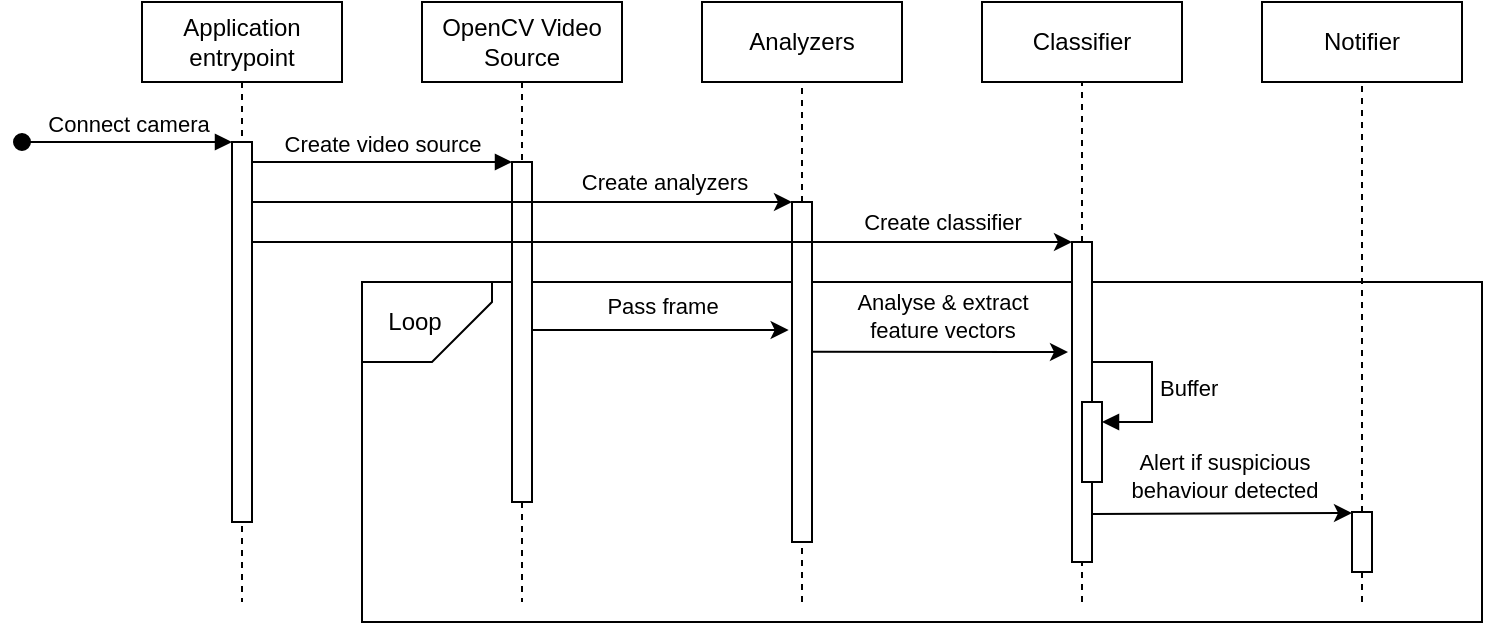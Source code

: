 <mxfile version="24.7.6">
  <diagram name="Page-1" id="2YBvvXClWsGukQMizWep">
    <mxGraphModel dx="1885" dy="688" grid="1" gridSize="10" guides="1" tooltips="1" connect="1" arrows="1" fold="1" page="1" pageScale="1" pageWidth="850" pageHeight="1100" math="0" shadow="0">
      <root>
        <mxCell id="0" />
        <mxCell id="1" parent="0" />
        <mxCell id="Y0u6VpjT35BPhAs2b1_--23" value="" style="whiteSpace=wrap;html=1;" vertex="1" parent="1">
          <mxGeometry x="150" y="180" width="560" height="170" as="geometry" />
        </mxCell>
        <mxCell id="aM9ryv3xv72pqoxQDRHE-5" value="OpenCV Video Source" style="shape=umlLifeline;perimeter=lifelinePerimeter;whiteSpace=wrap;html=1;container=0;dropTarget=0;collapsible=0;recursiveResize=0;outlineConnect=0;portConstraint=eastwest;newEdgeStyle={&quot;edgeStyle&quot;:&quot;elbowEdgeStyle&quot;,&quot;elbow&quot;:&quot;vertical&quot;,&quot;curved&quot;:0,&quot;rounded&quot;:0};" parent="1" vertex="1">
          <mxGeometry x="180" y="40" width="100" height="300" as="geometry" />
        </mxCell>
        <mxCell id="aM9ryv3xv72pqoxQDRHE-6" value="" style="html=1;points=[];perimeter=orthogonalPerimeter;outlineConnect=0;targetShapes=umlLifeline;portConstraint=eastwest;newEdgeStyle={&quot;edgeStyle&quot;:&quot;elbowEdgeStyle&quot;,&quot;elbow&quot;:&quot;vertical&quot;,&quot;curved&quot;:0,&quot;rounded&quot;:0};" parent="aM9ryv3xv72pqoxQDRHE-5" vertex="1">
          <mxGeometry x="45" y="80" width="10" height="170" as="geometry" />
        </mxCell>
        <mxCell id="aM9ryv3xv72pqoxQDRHE-1" value="Application entrypoint" style="shape=umlLifeline;perimeter=lifelinePerimeter;whiteSpace=wrap;html=1;container=0;dropTarget=0;collapsible=0;recursiveResize=0;outlineConnect=0;portConstraint=eastwest;newEdgeStyle={&quot;edgeStyle&quot;:&quot;elbowEdgeStyle&quot;,&quot;elbow&quot;:&quot;vertical&quot;,&quot;curved&quot;:0,&quot;rounded&quot;:0};" parent="1" vertex="1">
          <mxGeometry x="40" y="40" width="100" height="300" as="geometry" />
        </mxCell>
        <mxCell id="aM9ryv3xv72pqoxQDRHE-2" value="" style="html=1;points=[];perimeter=orthogonalPerimeter;outlineConnect=0;targetShapes=umlLifeline;portConstraint=eastwest;newEdgeStyle={&quot;edgeStyle&quot;:&quot;elbowEdgeStyle&quot;,&quot;elbow&quot;:&quot;vertical&quot;,&quot;curved&quot;:0,&quot;rounded&quot;:0};" parent="aM9ryv3xv72pqoxQDRHE-1" vertex="1">
          <mxGeometry x="45" y="70" width="10" height="190" as="geometry" />
        </mxCell>
        <mxCell id="aM9ryv3xv72pqoxQDRHE-3" value="Connect camera" style="html=1;verticalAlign=bottom;startArrow=oval;endArrow=block;startSize=8;edgeStyle=elbowEdgeStyle;elbow=vertical;curved=0;rounded=0;" parent="aM9ryv3xv72pqoxQDRHE-1" target="aM9ryv3xv72pqoxQDRHE-2" edge="1">
          <mxGeometry relative="1" as="geometry">
            <mxPoint x="-60" y="70" as="sourcePoint" />
          </mxGeometry>
        </mxCell>
        <mxCell id="aM9ryv3xv72pqoxQDRHE-7" value="Create video source" style="html=1;verticalAlign=bottom;endArrow=block;edgeStyle=elbowEdgeStyle;elbow=vertical;curved=0;rounded=0;" parent="1" source="aM9ryv3xv72pqoxQDRHE-2" target="aM9ryv3xv72pqoxQDRHE-6" edge="1">
          <mxGeometry relative="1" as="geometry">
            <mxPoint x="195" y="130" as="sourcePoint" />
            <Array as="points">
              <mxPoint x="180" y="120" />
            </Array>
          </mxGeometry>
        </mxCell>
        <mxCell id="Y0u6VpjT35BPhAs2b1_--4" style="edgeStyle=elbowEdgeStyle;rounded=0;orthogonalLoop=1;jettySize=auto;html=1;elbow=vertical;curved=0;" edge="1" parent="1">
          <mxGeometry relative="1" as="geometry">
            <mxPoint x="95" y="140.003" as="sourcePoint" />
            <mxPoint x="365" y="140.333" as="targetPoint" />
          </mxGeometry>
        </mxCell>
        <mxCell id="Y0u6VpjT35BPhAs2b1_--10" value="Create analyzers" style="edgeLabel;html=1;align=center;verticalAlign=middle;resizable=0;points=[];" vertex="1" connectable="0" parent="Y0u6VpjT35BPhAs2b1_--4">
          <mxGeometry x="0.384" y="-2" relative="1" as="geometry">
            <mxPoint x="19" y="-12" as="offset" />
          </mxGeometry>
        </mxCell>
        <mxCell id="Y0u6VpjT35BPhAs2b1_--6" value="Analyzers" style="html=1;whiteSpace=wrap;" vertex="1" parent="1">
          <mxGeometry x="320" y="40" width="100" height="40" as="geometry" />
        </mxCell>
        <mxCell id="Y0u6VpjT35BPhAs2b1_--7" value="" style="endArrow=none;dashed=1;html=1;rounded=0;entryX=0.5;entryY=1;entryDx=0;entryDy=0;" edge="1" parent="1" source="Y0u6VpjT35BPhAs2b1_--8" target="Y0u6VpjT35BPhAs2b1_--6">
          <mxGeometry width="50" height="50" relative="1" as="geometry">
            <mxPoint x="370" y="340" as="sourcePoint" />
            <mxPoint x="370" y="90" as="targetPoint" />
          </mxGeometry>
        </mxCell>
        <mxCell id="Y0u6VpjT35BPhAs2b1_--9" value="" style="endArrow=none;dashed=1;html=1;rounded=0;entryX=0.5;entryY=1;entryDx=0;entryDy=0;" edge="1" parent="1" target="Y0u6VpjT35BPhAs2b1_--8">
          <mxGeometry width="50" height="50" relative="1" as="geometry">
            <mxPoint x="370" y="340" as="sourcePoint" />
            <mxPoint x="370" y="80" as="targetPoint" />
          </mxGeometry>
        </mxCell>
        <mxCell id="Y0u6VpjT35BPhAs2b1_--8" value="" style="rounded=0;whiteSpace=wrap;html=1;" vertex="1" parent="1">
          <mxGeometry x="365" y="140" width="10" height="170" as="geometry" />
        </mxCell>
        <mxCell id="Y0u6VpjT35BPhAs2b1_--11" value="Classifier" style="html=1;whiteSpace=wrap;" vertex="1" parent="1">
          <mxGeometry x="460" y="40" width="100" height="40" as="geometry" />
        </mxCell>
        <mxCell id="Y0u6VpjT35BPhAs2b1_--12" value="" style="endArrow=none;dashed=1;html=1;rounded=0;entryX=0.5;entryY=1;entryDx=0;entryDy=0;" edge="1" parent="1" source="Y0u6VpjT35BPhAs2b1_--13" target="Y0u6VpjT35BPhAs2b1_--11">
          <mxGeometry width="50" height="50" relative="1" as="geometry">
            <mxPoint x="510" y="340" as="sourcePoint" />
            <mxPoint x="520" y="90" as="targetPoint" />
          </mxGeometry>
        </mxCell>
        <mxCell id="Y0u6VpjT35BPhAs2b1_--14" value="" style="endArrow=none;dashed=1;html=1;rounded=0;entryX=0.5;entryY=1;entryDx=0;entryDy=0;" edge="1" parent="1" target="Y0u6VpjT35BPhAs2b1_--13">
          <mxGeometry width="50" height="50" relative="1" as="geometry">
            <mxPoint x="510" y="340" as="sourcePoint" />
            <mxPoint x="510" y="80" as="targetPoint" />
          </mxGeometry>
        </mxCell>
        <mxCell id="Y0u6VpjT35BPhAs2b1_--13" value="" style="rounded=0;whiteSpace=wrap;html=1;" vertex="1" parent="1">
          <mxGeometry x="505" y="160" width="10" height="160" as="geometry" />
        </mxCell>
        <mxCell id="Y0u6VpjT35BPhAs2b1_--15" style="edgeStyle=elbowEdgeStyle;rounded=0;orthogonalLoop=1;jettySize=auto;html=1;elbow=vertical;curved=0;entryX=0;entryY=0;entryDx=0;entryDy=0;" edge="1" parent="1" source="aM9ryv3xv72pqoxQDRHE-2" target="Y0u6VpjT35BPhAs2b1_--13">
          <mxGeometry relative="1" as="geometry" />
        </mxCell>
        <mxCell id="Y0u6VpjT35BPhAs2b1_--16" value="Create classifier" style="edgeLabel;html=1;align=center;verticalAlign=middle;resizable=0;points=[];" vertex="1" connectable="0" parent="Y0u6VpjT35BPhAs2b1_--15">
          <mxGeometry x="0.58" y="-2" relative="1" as="geometry">
            <mxPoint x="21" y="-12" as="offset" />
          </mxGeometry>
        </mxCell>
        <mxCell id="Y0u6VpjT35BPhAs2b1_--19" value="Notifier" style="html=1;whiteSpace=wrap;" vertex="1" parent="1">
          <mxGeometry x="600" y="40" width="100" height="40" as="geometry" />
        </mxCell>
        <mxCell id="Y0u6VpjT35BPhAs2b1_--20" value="" style="endArrow=none;dashed=1;html=1;rounded=0;entryX=0.5;entryY=1;entryDx=0;entryDy=0;" edge="1" parent="1" source="Y0u6VpjT35BPhAs2b1_--18" target="Y0u6VpjT35BPhAs2b1_--19">
          <mxGeometry width="50" height="50" relative="1" as="geometry">
            <mxPoint x="650" y="340" as="sourcePoint" />
            <mxPoint x="690" y="130" as="targetPoint" />
            <Array as="points">
              <mxPoint x="650" y="130" />
            </Array>
          </mxGeometry>
        </mxCell>
        <mxCell id="Y0u6VpjT35BPhAs2b1_--24" value="Loop" style="shape=card;whiteSpace=wrap;html=1;direction=west;align=center;spacingLeft=-12;" vertex="1" parent="1">
          <mxGeometry x="150" y="180" width="65" height="40" as="geometry" />
        </mxCell>
        <mxCell id="Y0u6VpjT35BPhAs2b1_--25" style="edgeStyle=elbowEdgeStyle;rounded=0;orthogonalLoop=1;jettySize=auto;html=1;elbow=vertical;curved=0;entryX=-0.167;entryY=0.375;entryDx=0;entryDy=0;entryPerimeter=0;" edge="1" parent="1" source="aM9ryv3xv72pqoxQDRHE-6" target="Y0u6VpjT35BPhAs2b1_--8">
          <mxGeometry relative="1" as="geometry" />
        </mxCell>
        <mxCell id="Y0u6VpjT35BPhAs2b1_--26" value="Pass frame" style="edgeLabel;html=1;align=center;verticalAlign=middle;resizable=0;points=[];" vertex="1" connectable="0" parent="Y0u6VpjT35BPhAs2b1_--25">
          <mxGeometry x="-0.04" y="-2" relative="1" as="geometry">
            <mxPoint x="3" y="-14" as="offset" />
          </mxGeometry>
        </mxCell>
        <mxCell id="Y0u6VpjT35BPhAs2b1_--29" style="edgeStyle=elbowEdgeStyle;rounded=0;orthogonalLoop=1;jettySize=auto;html=1;elbow=vertical;curved=0;entryX=-0.167;entryY=0.375;entryDx=0;entryDy=0;entryPerimeter=0;" edge="1" parent="1">
          <mxGeometry relative="1" as="geometry">
            <mxPoint x="375" y="214.92" as="sourcePoint" />
            <mxPoint x="503" y="214.92" as="targetPoint" />
          </mxGeometry>
        </mxCell>
        <mxCell id="Y0u6VpjT35BPhAs2b1_--30" value="Analyse &amp;amp; extract&lt;div&gt;feature vectors&lt;/div&gt;" style="edgeLabel;html=1;align=center;verticalAlign=middle;resizable=0;points=[];" vertex="1" connectable="0" parent="Y0u6VpjT35BPhAs2b1_--29">
          <mxGeometry x="-0.04" y="-9" relative="1" as="geometry">
            <mxPoint x="3" y="-27" as="offset" />
          </mxGeometry>
        </mxCell>
        <mxCell id="Y0u6VpjT35BPhAs2b1_--31" style="edgeStyle=elbowEdgeStyle;rounded=0;orthogonalLoop=1;jettySize=auto;html=1;elbow=vertical;curved=0;entryX=0;entryY=0;entryDx=0;entryDy=0;" edge="1" parent="1">
          <mxGeometry relative="1" as="geometry">
            <mxPoint x="515" y="296" as="sourcePoint" />
            <mxPoint x="645" y="295" as="targetPoint" />
          </mxGeometry>
        </mxCell>
        <mxCell id="Y0u6VpjT35BPhAs2b1_--32" value="Alert if suspicious&lt;div&gt;behaviour detected&lt;/div&gt;" style="edgeLabel;html=1;align=center;verticalAlign=middle;resizable=0;points=[];" vertex="1" connectable="0" parent="Y0u6VpjT35BPhAs2b1_--31">
          <mxGeometry x="-0.04" y="-2" relative="1" as="geometry">
            <mxPoint x="3" y="-21" as="offset" />
          </mxGeometry>
        </mxCell>
        <mxCell id="Y0u6VpjT35BPhAs2b1_--33" value="" style="endArrow=none;dashed=1;html=1;rounded=0;entryX=0.5;entryY=1;entryDx=0;entryDy=0;" edge="1" parent="1" target="Y0u6VpjT35BPhAs2b1_--18">
          <mxGeometry width="50" height="50" relative="1" as="geometry">
            <mxPoint x="650" y="340" as="sourcePoint" />
            <mxPoint x="650" y="80" as="targetPoint" />
          </mxGeometry>
        </mxCell>
        <mxCell id="Y0u6VpjT35BPhAs2b1_--18" value="" style="rounded=0;whiteSpace=wrap;html=1;" vertex="1" parent="1">
          <mxGeometry x="645" y="295" width="10" height="30" as="geometry" />
        </mxCell>
        <mxCell id="Y0u6VpjT35BPhAs2b1_--38" value="" style="group" vertex="1" connectable="0" parent="1">
          <mxGeometry x="510" y="220" width="35" height="60" as="geometry" />
        </mxCell>
        <mxCell id="Y0u6VpjT35BPhAs2b1_--36" value="" style="html=1;points=[[0,0,0,0,5],[0,1,0,0,-5],[1,0,0,0,5],[1,1,0,0,-5]];perimeter=orthogonalPerimeter;outlineConnect=0;targetShapes=umlLifeline;portConstraint=eastwest;newEdgeStyle={&quot;curved&quot;:0,&quot;rounded&quot;:0};spacing=2;movable=1;resizable=1;rotatable=1;deletable=1;editable=1;locked=0;connectable=1;" vertex="1" parent="Y0u6VpjT35BPhAs2b1_--38">
          <mxGeometry y="20" width="10" height="40" as="geometry" />
        </mxCell>
        <mxCell id="Y0u6VpjT35BPhAs2b1_--37" value="Buffer" style="html=1;align=left;spacingLeft=2;endArrow=block;rounded=0;edgeStyle=orthogonalEdgeStyle;curved=0;rounded=0;spacing=2;movable=1;resizable=1;rotatable=1;deletable=1;editable=1;locked=0;connectable=1;" edge="1" target="Y0u6VpjT35BPhAs2b1_--36" parent="Y0u6VpjT35BPhAs2b1_--38">
          <mxGeometry relative="1" as="geometry">
            <mxPoint x="5" as="sourcePoint" />
            <Array as="points">
              <mxPoint x="35" y="30" />
            </Array>
          </mxGeometry>
        </mxCell>
      </root>
    </mxGraphModel>
  </diagram>
</mxfile>

